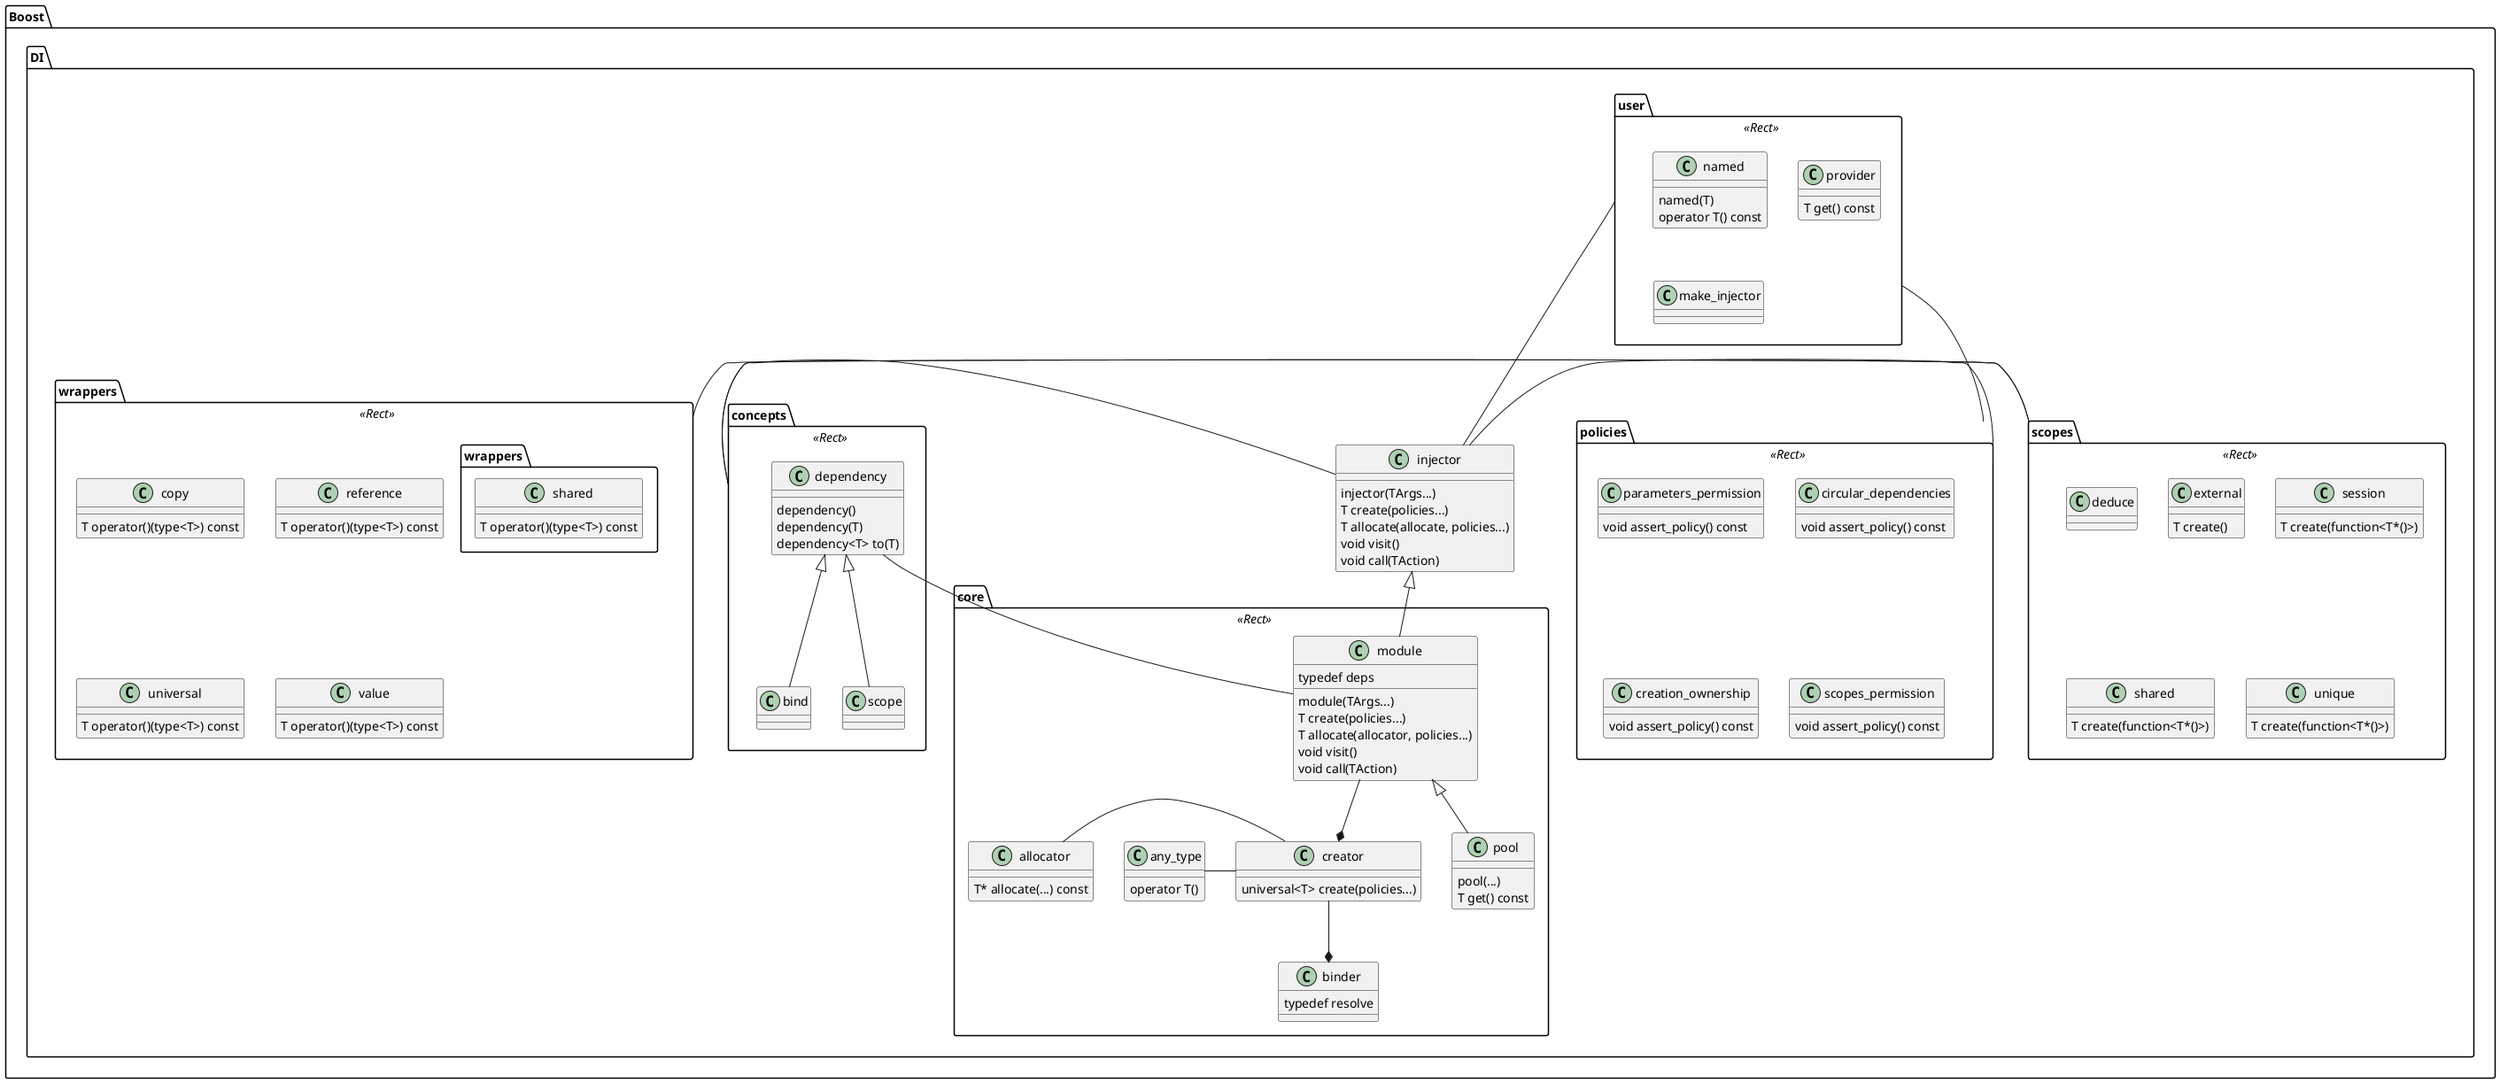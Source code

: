 '
' Copyright (c) 2014 Krzysztof Jusiak (krzysztof at jusiak dot net)
'
' Distributed under the Boost Software License, Version 1.0.
' (See accompanying file LICENSE_1_0.txt or copy at http://www.boost.org/LICENSE_1_0.txt)
'
@startuml

package Boost.DI {

    package user <<Rect>> {
        class named {
            named(T)
            operator T() const
        }

        class provider {
            T get() const
        }

        class make_injector {
        }

    }

    package core <<Rect>> {
        class allocator {
            T* allocate(...) const
        }
        class any_type {
            operator T()
        }
        class binder {
            typedef resolve
        }
        class creator {
            universal<T> create(policies...)
        }
        class module {
            typedef deps
            module(TArgs...)
            T create(policies...)
            T allocate(allocator, policies...)
            void visit()
            void call(TAction)
        }
        class pool {
            pool(...)
            T get() const
        }
    }

    package concepts <<Rect>> {
        class dependency {
            dependency()
            dependency(T)
            dependency<T> to(T)
        }
        class bind
        class scope
    }

    package scopes <<Rect>> {
        class deduce {
        }
        class external {
            T create()
        }
        class session {
            T create(function<T*()>)
        }
        class shared {
            T create(function<T*()>)
        }
        class unique {
            T create(function<T*()>)
        }
    }

    package policies <<Rect>> {
        class parameters_permission {
            void assert_policy() const
        }

        class circular_dependencies {
            void assert_policy() const
        }

        class creation_ownership {
            void assert_policy() const
        }

        class scopes_permission {
            void assert_policy() const
        }
    }

    package wrappers <<Rect>> {
        class copy {
            T operator()(type<T>) const
        }
        class reference {
            T operator()(type<T>) const
        }
        class wrappers.shared {
            T operator()(type<T>) const
        }
        class universal {
            T operator()(type<T>) const
        }
        class value {
            T operator()(type<T>) const
        }
    }

    class injector {
        injector(TArgs...)
        T create(policies...)
        T allocate(allocate, policies...)
        void visit()
        void call(TAction)
    }

    user - injector
    user - policies
    dependency <|-- scope
    dependency <|-- bind
    injector - concepts
    injector - policies
    injector <|-- module
    scopes - wrappers
    dependency - module
    concepts - scopes

    module <|-- pool
    module --* creator
    creator --* binder
    any_type - creator
    allocator - creator
}

@enduml

